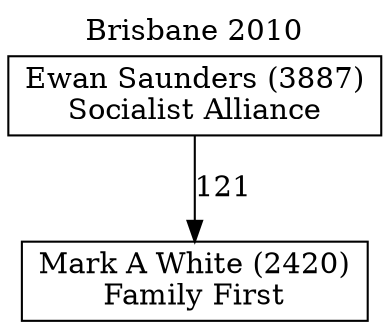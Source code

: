 // House preference flow
digraph "Mark A White (2420)_Brisbane_2010" {
	graph [label="Brisbane 2010" labelloc=t mclimit=10]
	node [shape=box]
	"Mark A White (2420)" [label="Mark A White (2420)
Family First"]
	"Ewan Saunders (3887)" [label="Ewan Saunders (3887)
Socialist Alliance"]
	"Ewan Saunders (3887)" -> "Mark A White (2420)" [label=121]
}
